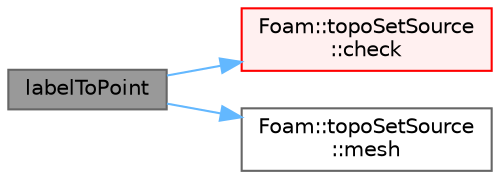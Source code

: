 digraph "labelToPoint"
{
 // LATEX_PDF_SIZE
  bgcolor="transparent";
  edge [fontname=Helvetica,fontsize=10,labelfontname=Helvetica,labelfontsize=10];
  node [fontname=Helvetica,fontsize=10,shape=box,height=0.2,width=0.4];
  rankdir="LR";
  Node1 [id="Node000001",label="labelToPoint",height=0.2,width=0.4,color="gray40", fillcolor="grey60", style="filled", fontcolor="black",tooltip=" "];
  Node1 -> Node2 [id="edge1_Node000001_Node000002",color="steelblue1",style="solid",tooltip=" "];
  Node2 [id="Node000002",label="Foam::topoSetSource\l::check",height=0.2,width=0.4,color="red", fillcolor="#FFF0F0", style="filled",URL="$classFoam_1_1topoSetSource.html#a4d214e70c5ce21c0b0283a31598744e5",tooltip=" "];
  Node1 -> Node6 [id="edge2_Node000001_Node000006",color="steelblue1",style="solid",tooltip=" "];
  Node6 [id="Node000006",label="Foam::topoSetSource\l::mesh",height=0.2,width=0.4,color="grey40", fillcolor="white", style="filled",URL="$classFoam_1_1topoSetSource.html#ac59327cdc6721237c0fc87c615fc6de2",tooltip=" "];
}
